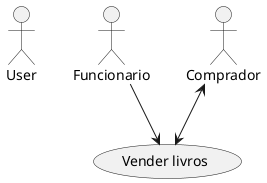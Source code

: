 @startuml

:User:
:Funcionario: as Func
:Comprador: as Comp


(Vender livros) as (UC1)

Func --> (UC1)
Comp <--> (UC1)